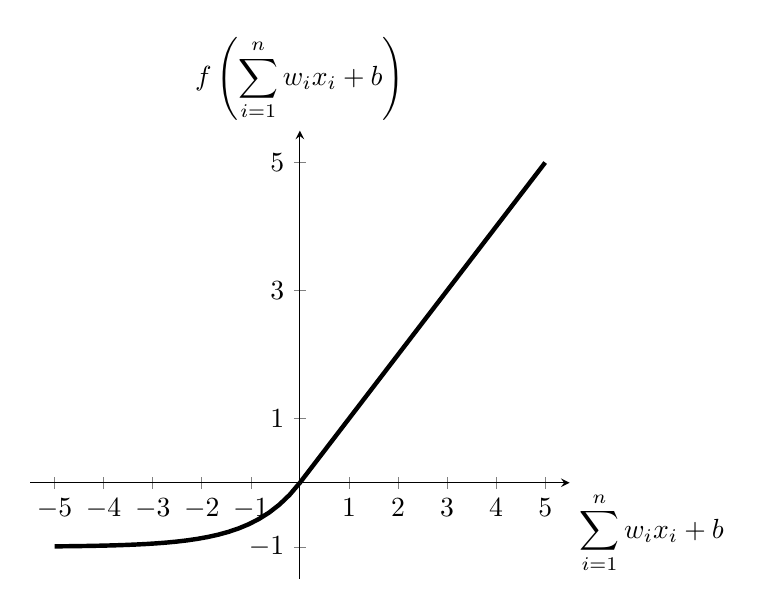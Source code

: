 \begin{tikzpicture}
        \begin{axis}[
            axis x line=center,
            axis y line=center,
            xtick={-5,-4,...,5},
            ytick={-5,-3,...,5},
            xlabel={$\displaystyle \sum_{i=1}^n{w_ix_i} + b$},
            ylabel={$\displaystyle f\left(\sum_{i=1}^n{w_ix_i} + b\right)$},
            xlabel style={below right},
            ylabel style={above},
            xmin=-5.5,
            xmax=5.5,
            ymin=-1.5,
            ymax=5.5,
            domain=-5:5
        ]
            \addplot+[black,mark=none,domain=-5:0,ultra thick] {exp(x)-1};
            \addplot+[black,mark=none,domain=0:5,ultra thick] {x};
        \end{axis}
\end{tikzpicture}